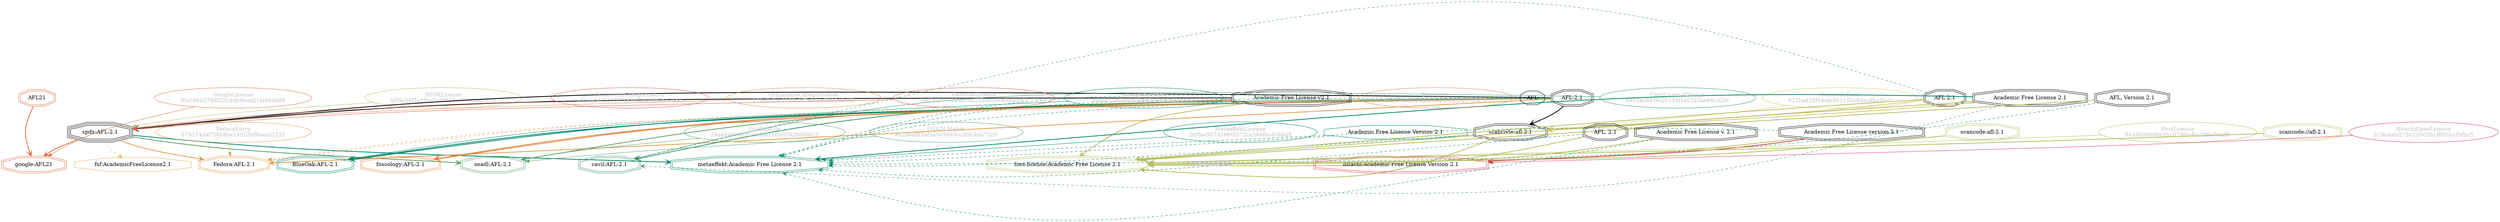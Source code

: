 strict digraph {
    node [shape=box];
    graph [splines=curved];
    52 [label="SPDXLicense\nb09e34f2a556d5c8f280eab390e6c859"
       ,fontcolor=gray
       ,color="#b8bf62"
       ,fillcolor="beige;1"
       ,shape=ellipse];
    53 [label="spdx:AFL-2.1"
       ,shape=tripleoctagon];
    54 [label="AFL-2.1"
       ,shape=doubleoctagon];
    55 [label="Academic Free License v2.1"
       ,shape=doubleoctagon];
    5452 [label="GoogleLicense\nf6a16662798f2224db86ad21fa85d086"
         ,fontcolor=gray
         ,color="#e06f45"
         ,fillcolor="beige;1"
         ,shape=ellipse];
    5453 [label="google:AFL21"
         ,color="#e06f45"
         ,shape=doubleoctagon];
    5454 [label=AFL21
         ,color="#e06f45"
         ,shape=doubleoctagon];
    5795 [label=AFL,shape=octagon];
    5797 [label="FedoraEntry\n679124daf7f8b8be19513bf9aecd1232"
         ,fontcolor=gray
         ,color="#e09d4b"
         ,fillcolor="beige;1"
         ,shape=ellipse];
    5798 [label="Fedora:AFL-2.1"
         ,color="#e09d4b"
         ,shape=doubleoctagon];
    8740 [label="BlueOakCouncil\n3d0eb738ab0c8cd9efa0b7808a684459"
         ,fontcolor=gray
         ,color="#00876c"
         ,fillcolor="beige;1"
         ,shape=ellipse];
    8741 [label="BlueOak:AFL-2.1"
         ,color="#00876c"
         ,shape=doubleoctagon];
    9790 [label="OSADLRule\n18e49a609b32a0da4110937626058b2f"
         ,fontcolor=gray
         ,color="#58a066"
         ,fillcolor="beige;1"
         ,shape=ellipse];
    9791 [label="osadl:AFL-2.1"
         ,color="#58a066"
         ,shape=doubleoctagon];
    9878 [label="OSADLMatrix\ne629eaf82af3a503dd3cc3bfc46b72c0"
         ,fontcolor=gray
         ,color="#58a066"
         ,fillcolor="beige;1"
         ,shape=ellipse];
    10142 [label="fsf:AcademicFreeLicense2.1"
          ,color="#deb256"
          ,shape=octagon];
    11492 [label="ScancodeData\n622bad25f34afe901195e82cc9ba5fa3"
          ,fontcolor=gray
          ,color="#dac767"
          ,fillcolor="beige;1"
          ,shape=ellipse];
    11493 [label="scancode:afl-2.1"
          ,shape=doubleoctagon];
    11494 [label="AFL 2.1"
          ,shape=doubleoctagon];
    11495 [label="Academic Free License 2.1"
          ,shape=doubleoctagon];
    26071 [label="Fossology\na52c74ca0f36dd08a233b2f32c76f879"
          ,fontcolor=gray
          ,color="#e18745"
          ,fillcolor="beige;1"
          ,shape=ellipse];
    26072 [label="fossology:AFL-2.1"
          ,color="#e18745"
          ,shape=doubleoctagon];
    28571 [label="OrtLicenseCategorization\na61ea64cbb3f873856f1d08fb9b376dd"
          ,fontcolor=gray
          ,color="#dc574a"
          ,fillcolor="beige;1"
          ,shape=ellipse];
    35437 [label="OrtLicenseCategorization\n176e6c9ac1100c1f7a664a5383d8dff8"
          ,fontcolor=gray
          ,color="#e18745"
          ,fillcolor="beige;1"
          ,shape=ellipse];
    36425 [label="CavilLicenseChange\n6953ac943fa25334f1a23a3ae98c328c"
          ,fontcolor=gray
          ,color="#379469"
          ,fillcolor="beige;1"
          ,shape=ellipse];
    36426 [label="cavil:AFL-2.1"
          ,color="#379469"
          ,shape=doubleoctagon];
    39187 [label="MetaeffektLicense\nfb3fea557d2860f372ca394fbc4084d5"
          ,fontcolor=gray
          ,color="#00876c"
          ,fillcolor="beige;1"
          ,shape=ellipse];
    39188 [label="metaeffekt:Academic Free License 2.1"
          ,color="#00876c"
          ,shape=doubleoctagon];
    39189 [label="AFL, Version 2.1"
          ,shape=doubleoctagon];
    39190 [label="AFL, 2.1"
          ,shape=doubleoctagon];
    39191 [label="Academic Free License version 2.1"
          ,shape=doubleoctagon];
    39192 [label="Academic Free License v. 2.1"
          ,shape=doubleoctagon];
    39193 [label="Academic Free Licence Version 2.1"
          ,color="#00876c"
          ,shape=octagon];
    50033 [label="HermineLicense\n9a8502411233858a21b3039c456809f2"
          ,fontcolor=gray
          ,color="#dc574a"
          ,fillcolor="beige;1"
          ,shape=ellipse];
    50343 [label="FossLicense\n9428006b96e1b28798bdbc269e5bcff0"
          ,fontcolor=gray
          ,color="#b8bf62"
          ,fillcolor="beige;1"
          ,shape=ellipse];
    50344 [label="foss-license:Academic Free License 2.1"
          ,color="#b8bf62"
          ,shape=doubleoctagon];
    50345 [label="scancode://afl-2.1"
          ,color="#b8bf62"
          ,shape=doubleoctagon];
    50346 [label="scancode:afl-2.1"
          ,color="#b8bf62"
          ,shape=doubleoctagon];
    52025 [label="HitachiOpenLicense\nb19a4afc275022065b1fff05b1fbfbc5"
          ,fontcolor=gray
          ,color="#d43d51"
          ,fillcolor="beige;1"
          ,shape=ellipse];
    52026 [label="hitachi:Academic Free License Version 2.1"
          ,color="#d43d51"
          ,shape=doubleoctagon];
    52 -> 53 [weight=0.5
             ,color="#b8bf62"];
    53 -> 5453 [style=bold
               ,arrowhead=vee
               ,weight=0.7
               ,color="#e06f45"];
    53 -> 5798 [style=bold
               ,arrowhead=vee
               ,weight=0.7
               ,color="#e09d4b"];
    53 -> 9791 [style=bold
               ,arrowhead=vee
               ,weight=0.7
               ,color="#58a066"];
    53 -> 10142 [style=dashed
                ,arrowhead=vee
                ,weight=0.5
                ,color="#deb256"];
    53 -> 39188 [style=bold
                ,arrowhead=vee
                ,weight=0.7
                ,color="#00876c"];
    54 -> 53 [style=bold
             ,arrowhead=vee
             ,weight=0.7];
    54 -> 5798 [style=bold
               ,arrowhead=vee
               ,weight=0.7
               ,color="#e09d4b"];
    54 -> 8741 [style=bold
               ,arrowhead=vee
               ,weight=0.7
               ,color="#00876c"];
    54 -> 9791 [style=bold
               ,arrowhead=vee
               ,weight=0.7
               ,color="#58a066"];
    54 -> 11493 [style=bold
                ,arrowhead=vee
                ,weight=0.7];
    54 -> 26072 [style=bold
                ,arrowhead=vee
                ,weight=0.7
                ,color="#e18745"];
    54 -> 36426 [style=bold
                ,arrowhead=vee
                ,weight=0.7
                ,color="#379469"];
    54 -> 36426 [style=bold
                ,arrowhead=vee
                ,weight=0.7
                ,color="#379469"];
    54 -> 39188 [style=dashed
                ,arrowhead=vee
                ,weight=0.5
                ,color="#00876c"];
    55 -> 53 [style=bold
             ,arrowhead=vee
             ,weight=0.7];
    55 -> 5798 [style=dashed
               ,arrowhead=vee
               ,weight=0.5
               ,color="#e09d4b"];
    55 -> 8741 [style=bold
               ,arrowhead=vee
               ,weight=0.7
               ,color="#00876c"];
    55 -> 26072 [style=bold
                ,arrowhead=vee
                ,weight=0.7
                ,color="#e18745"];
    55 -> 39188 [style=dashed
                ,arrowhead=vee
                ,weight=0.5
                ,color="#00876c"];
    55 -> 50344 [style=bold
                ,arrowhead=vee
                ,weight=0.7
                ,color="#b8bf62"];
    5452 -> 5453 [weight=0.5
                 ,color="#e06f45"];
    5454 -> 5453 [style=bold
                 ,arrowhead=vee
                 ,weight=0.7
                 ,color="#e06f45"];
    5795 -> 5798 [style=dashed
                 ,arrowhead=vee
                 ,weight=0.5
                 ,color="#e09d4b"];
    5795 -> 39188 [style=dashed
                  ,arrowhead=vee
                  ,weight=0.5
                  ,color="#00876c"];
    5797 -> 5798 [weight=0.5
                 ,color="#e09d4b"];
    8740 -> 8741 [weight=0.5
                 ,color="#00876c"];
    9790 -> 9791 [weight=0.5
                 ,color="#58a066"];
    9878 -> 9791 [weight=0.5
                 ,color="#58a066"];
    11492 -> 11493 [weight=0.5
                   ,color="#dac767"];
    11493 -> 39188 [style=dashed
                   ,arrowhead=vee
                   ,weight=0.5
                   ,color="#00876c"];
    11493 -> 50344 [style=bold
                   ,arrowhead=vee
                   ,weight=0.7
                   ,color="#b8bf62"];
    11494 -> 11493 [style=bold
                   ,arrowhead=vee
                   ,weight=0.7
                   ,color="#dac767"];
    11494 -> 36426 [style=dashed
                   ,arrowhead=vee
                   ,weight=0.5
                   ,color="#379469"];
    11494 -> 50344 [style=bold
                   ,arrowhead=vee
                   ,weight=0.7
                   ,color="#b8bf62"];
    11495 -> 11493 [style=bold
                   ,arrowhead=vee
                   ,weight=0.7
                   ,color="#dac767"];
    11495 -> 36426 [style=dashed
                   ,arrowhead=vee
                   ,weight=0.5
                   ,color="#379469"];
    11495 -> 39188 [style=bold
                   ,arrowhead=vee
                   ,weight=0.7
                   ,color="#00876c"];
    11495 -> 50344 [style=bold
                   ,arrowhead=vee
                   ,weight=0.7
                   ,color="#b8bf62"];
    26071 -> 26072 [weight=0.5
                   ,color="#e18745"];
    28571 -> 53 [weight=0.5
                ,color="#dc574a"];
    35437 -> 53 [weight=0.5
                ,color="#e18745"];
    36425 -> 36426 [weight=0.5
                   ,color="#379469"];
    39187 -> 39188 [weight=0.5
                   ,color="#00876c"];
    39189 -> 39188 [style=dashed
                   ,arrowhead=vee
                   ,weight=0.5
                   ,color="#00876c"];
    39189 -> 50344 [style=bold
                   ,arrowhead=vee
                   ,weight=0.7
                   ,color="#b8bf62"];
    39190 -> 39188 [style=dashed
                   ,arrowhead=vee
                   ,weight=0.5
                   ,color="#00876c"];
    39190 -> 50344 [style=bold
                   ,arrowhead=vee
                   ,weight=0.7
                   ,color="#b8bf62"];
    39191 -> 39188 [style=dashed
                   ,arrowhead=vee
                   ,weight=0.5
                   ,color="#00876c"];
    39191 -> 50344 [style=bold
                   ,arrowhead=vee
                   ,weight=0.7
                   ,color="#b8bf62"];
    39191 -> 52026 [style=bold
                   ,arrowhead=vee
                   ,weight=0.7
                   ,color="#d43d51"];
    39192 -> 39188 [style=dashed
                   ,arrowhead=vee
                   ,weight=0.5
                   ,color="#00876c"];
    39192 -> 50344 [style=bold
                   ,arrowhead=vee
                   ,weight=0.7
                   ,color="#b8bf62"];
    39193 -> 39188 [style=dashed
                   ,arrowhead=vee
                   ,weight=0.5
                   ,color="#00876c"];
    50033 -> 53 [weight=0.5
                ,color="#dc574a"];
    50343 -> 50344 [weight=0.5
                   ,color="#b8bf62"];
    50345 -> 50344 [style=bold
                   ,arrowhead=vee
                   ,weight=0.7
                   ,color="#b8bf62"];
    50346 -> 50344 [style=bold
                   ,arrowhead=vee
                   ,weight=0.7
                   ,color="#b8bf62"];
    52025 -> 52026 [weight=0.5
                   ,color="#d43d51"];
}
